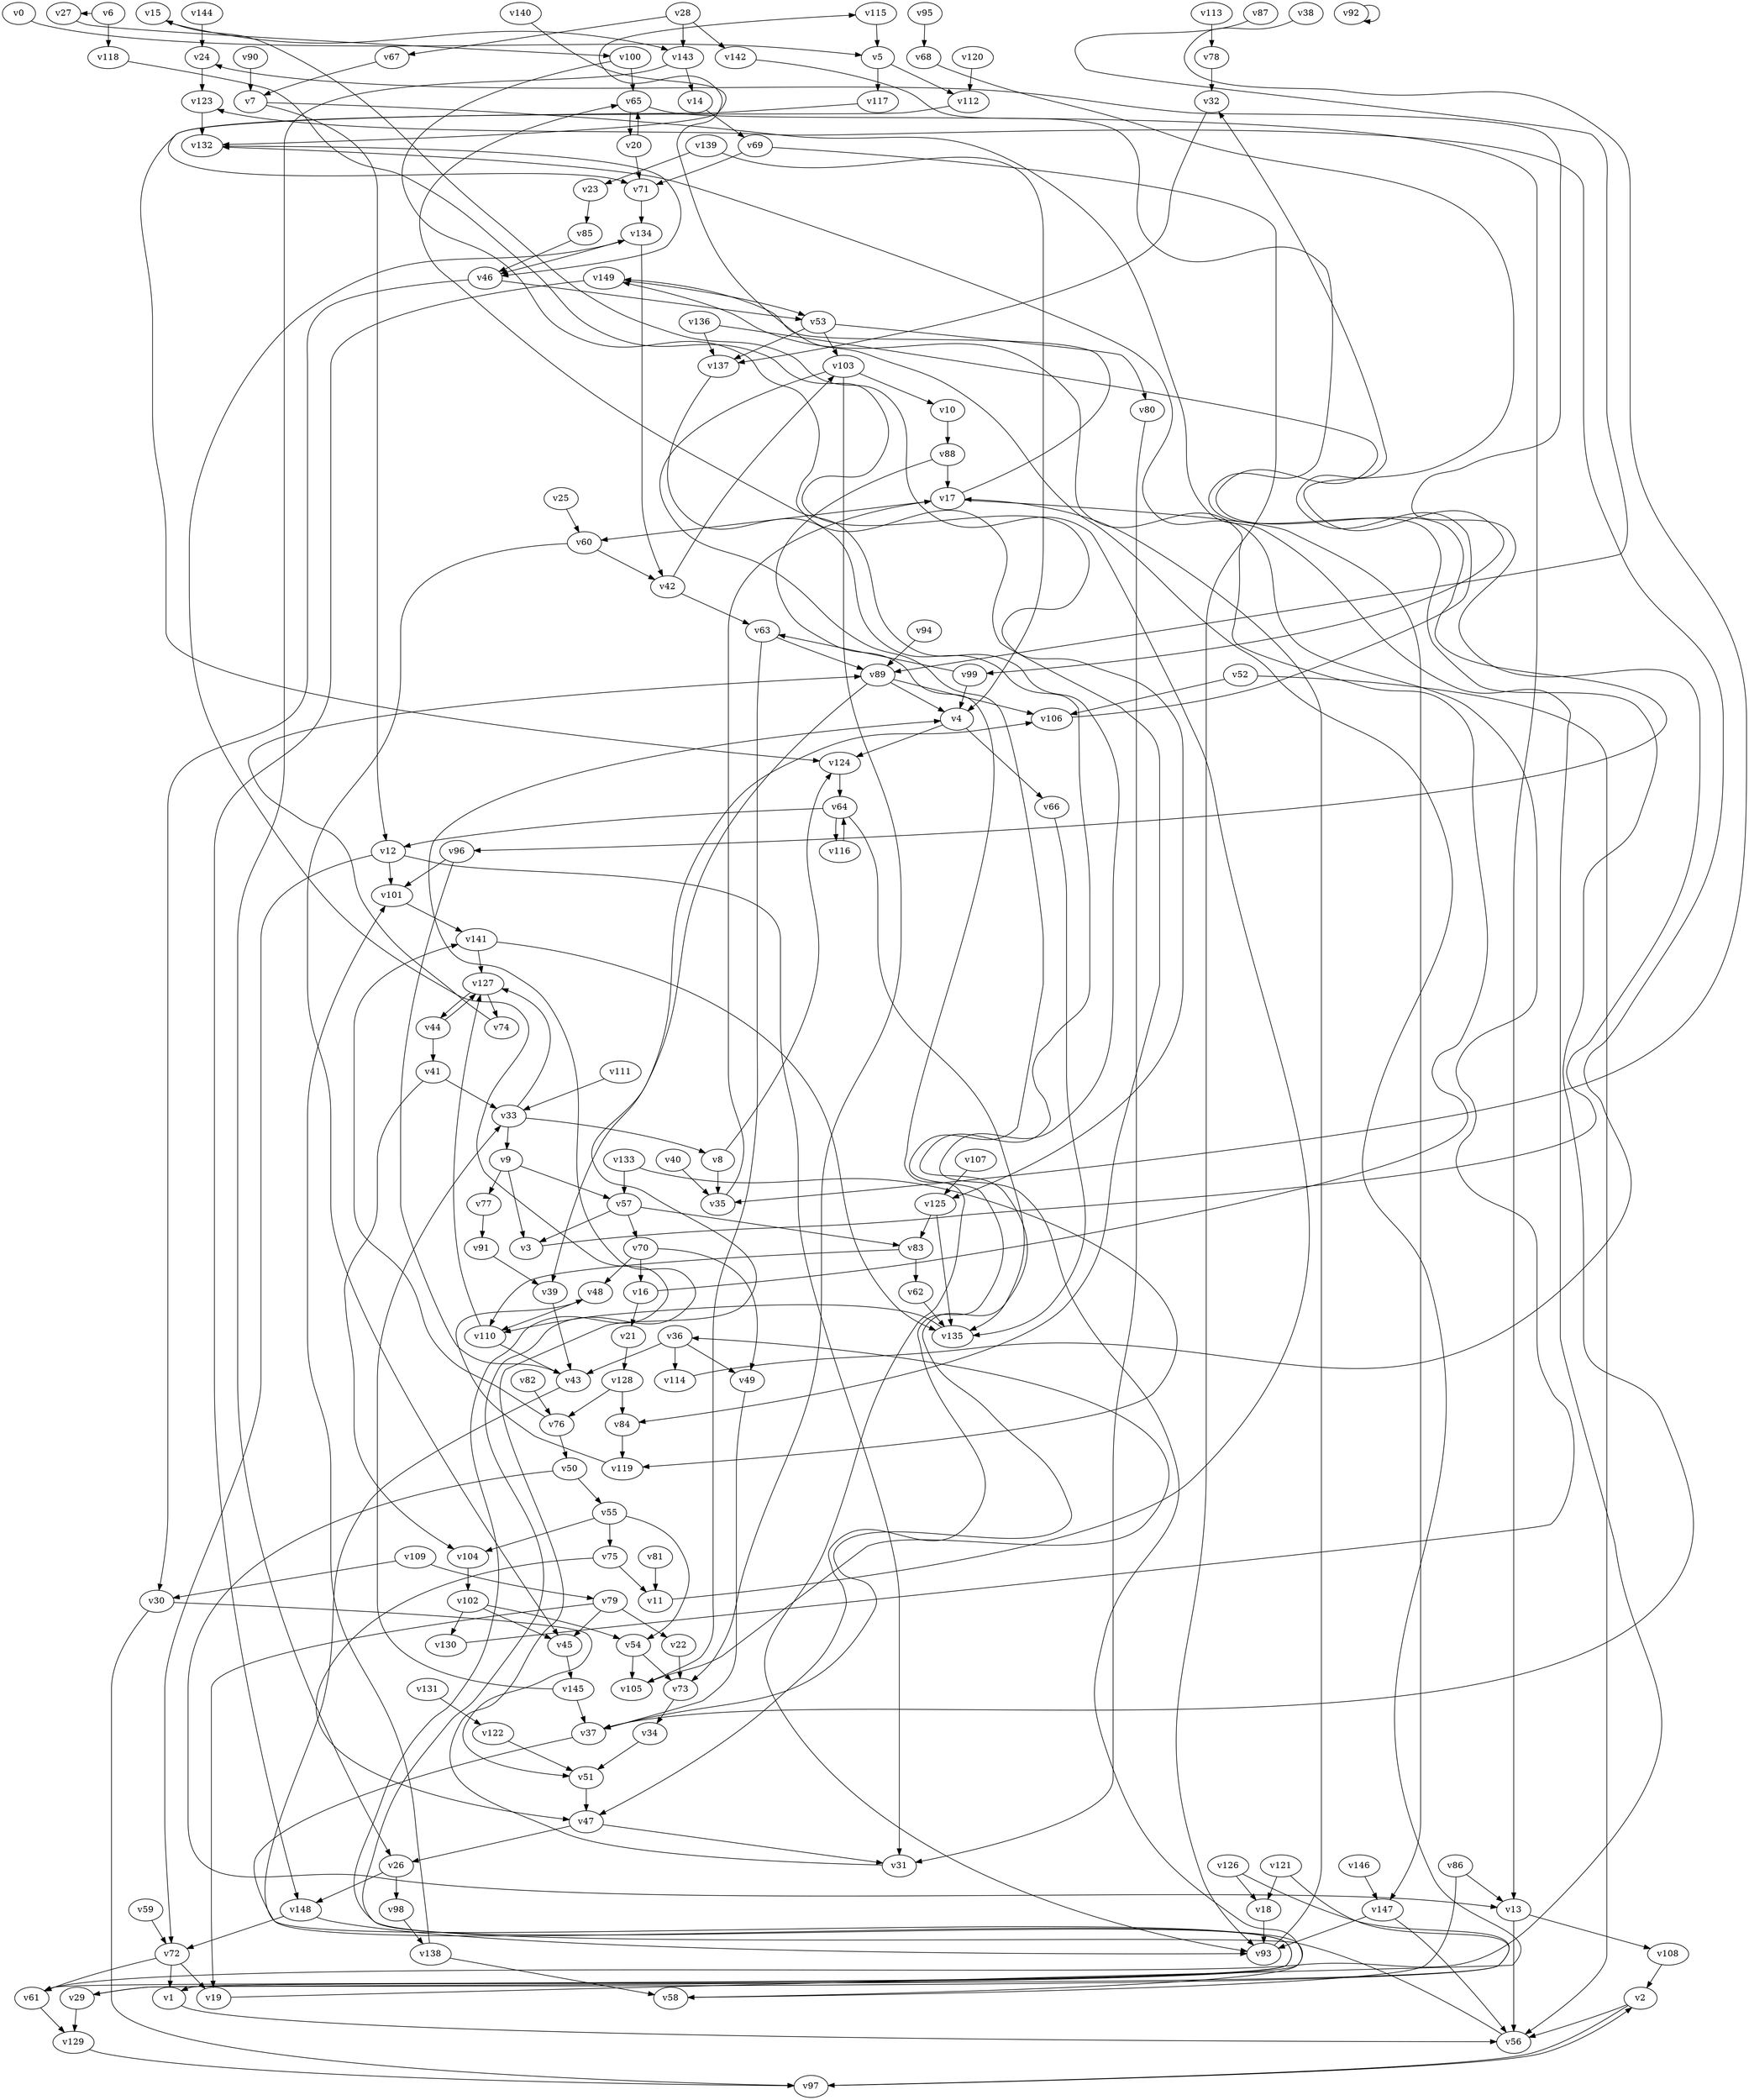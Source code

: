 // Benchmark game 222 - 150 vertices
// time_bound: 66
// targets: v0
digraph G {
    v0 [name="v0", player=1, target=1];
    v1 [name="v1", player=0];
    v2 [name="v2", player=1];
    v3 [name="v3", player=1];
    v4 [name="v4", player=1];
    v5 [name="v5", player=0];
    v6 [name="v6", player=0];
    v7 [name="v7", player=0];
    v8 [name="v8", player=1];
    v9 [name="v9", player=0];
    v10 [name="v10", player=1];
    v11 [name="v11", player=0];
    v12 [name="v12", player=0];
    v13 [name="v13", player=0];
    v14 [name="v14", player=0];
    v15 [name="v15", player=0];
    v16 [name="v16", player=1];
    v17 [name="v17", player=1];
    v18 [name="v18", player=1];
    v19 [name="v19", player=0];
    v20 [name="v20", player=1];
    v21 [name="v21", player=1];
    v22 [name="v22", player=1];
    v23 [name="v23", player=1];
    v24 [name="v24", player=0];
    v25 [name="v25", player=1];
    v26 [name="v26", player=1];
    v27 [name="v27", player=0];
    v28 [name="v28", player=1];
    v29 [name="v29", player=1];
    v30 [name="v30", player=1];
    v31 [name="v31", player=1];
    v32 [name="v32", player=1];
    v33 [name="v33", player=0];
    v34 [name="v34", player=1];
    v35 [name="v35", player=0];
    v36 [name="v36", player=1];
    v37 [name="v37", player=0];
    v38 [name="v38", player=1];
    v39 [name="v39", player=1];
    v40 [name="v40", player=0];
    v41 [name="v41", player=1];
    v42 [name="v42", player=1];
    v43 [name="v43", player=1];
    v44 [name="v44", player=1];
    v45 [name="v45", player=0];
    v46 [name="v46", player=1];
    v47 [name="v47", player=1];
    v48 [name="v48", player=0];
    v49 [name="v49", player=0];
    v50 [name="v50", player=0];
    v51 [name="v51", player=0];
    v52 [name="v52", player=1];
    v53 [name="v53", player=0];
    v54 [name="v54", player=1];
    v55 [name="v55", player=0];
    v56 [name="v56", player=1];
    v57 [name="v57", player=0];
    v58 [name="v58", player=1];
    v59 [name="v59", player=1];
    v60 [name="v60", player=1];
    v61 [name="v61", player=1];
    v62 [name="v62", player=1];
    v63 [name="v63", player=0];
    v64 [name="v64", player=0];
    v65 [name="v65", player=1];
    v66 [name="v66", player=1];
    v67 [name="v67", player=0];
    v68 [name="v68", player=0];
    v69 [name="v69", player=0];
    v70 [name="v70", player=0];
    v71 [name="v71", player=1];
    v72 [name="v72", player=1];
    v73 [name="v73", player=1];
    v74 [name="v74", player=0];
    v75 [name="v75", player=1];
    v76 [name="v76", player=1];
    v77 [name="v77", player=0];
    v78 [name="v78", player=1];
    v79 [name="v79", player=0];
    v80 [name="v80", player=1];
    v81 [name="v81", player=1];
    v82 [name="v82", player=0];
    v83 [name="v83", player=1];
    v84 [name="v84", player=0];
    v85 [name="v85", player=0];
    v86 [name="v86", player=1];
    v87 [name="v87", player=1];
    v88 [name="v88", player=1];
    v89 [name="v89", player=0];
    v90 [name="v90", player=0];
    v91 [name="v91", player=1];
    v92 [name="v92", player=0];
    v93 [name="v93", player=0];
    v94 [name="v94", player=0];
    v95 [name="v95", player=1];
    v96 [name="v96", player=1];
    v97 [name="v97", player=0];
    v98 [name="v98", player=0];
    v99 [name="v99", player=1];
    v100 [name="v100", player=0];
    v101 [name="v101", player=0];
    v102 [name="v102", player=0];
    v103 [name="v103", player=0];
    v104 [name="v104", player=1];
    v105 [name="v105", player=1];
    v106 [name="v106", player=1];
    v107 [name="v107", player=1];
    v108 [name="v108", player=1];
    v109 [name="v109", player=0];
    v110 [name="v110", player=1];
    v111 [name="v111", player=0];
    v112 [name="v112", player=0];
    v113 [name="v113", player=1];
    v114 [name="v114", player=1];
    v115 [name="v115", player=0];
    v116 [name="v116", player=0];
    v117 [name="v117", player=1];
    v118 [name="v118", player=1];
    v119 [name="v119", player=1];
    v120 [name="v120", player=0];
    v121 [name="v121", player=0];
    v122 [name="v122", player=1];
    v123 [name="v123", player=0];
    v124 [name="v124", player=1];
    v125 [name="v125", player=1];
    v126 [name="v126", player=1];
    v127 [name="v127", player=1];
    v128 [name="v128", player=1];
    v129 [name="v129", player=0];
    v130 [name="v130", player=1];
    v131 [name="v131", player=0];
    v132 [name="v132", player=1];
    v133 [name="v133", player=0];
    v134 [name="v134", player=1];
    v135 [name="v135", player=1];
    v136 [name="v136", player=1];
    v137 [name="v137", player=0];
    v138 [name="v138", player=1];
    v139 [name="v139", player=1];
    v140 [name="v140", player=1];
    v141 [name="v141", player=0];
    v142 [name="v142", player=0];
    v143 [name="v143", player=1];
    v144 [name="v144", player=1];
    v145 [name="v145", player=1];
    v146 [name="v146", player=1];
    v147 [name="v147", player=0];
    v148 [name="v148", player=0];
    v149 [name="v149", player=0];

    v0 -> v5 [constraint="t < 7"];
    v1 -> v56;
    v2 -> v97;
    v3 -> v24 [constraint="t >= 5"];
    v4 -> v66;
    v5 -> v117;
    v6 -> v27 [constraint="t < 13"];
    v7 -> v61 [constraint="t >= 4"];
    v8 -> v124;
    v9 -> v77;
    v10 -> v88;
    v11 -> v15 [constraint="t >= 1"];
    v12 -> v72;
    v13 -> v56;
    v14 -> v69;
    v15 -> v143 [constraint="t >= 4"];
    v16 -> v149 [constraint="t mod 2 == 1"];
    v17 -> v149 [constraint="t mod 2 == 1"];
    v18 -> v93;
    v19 -> v115 [constraint="t < 10"];
    v20 -> v71;
    v21 -> v128;
    v22 -> v73;
    v23 -> v85;
    v24 -> v123;
    v25 -> v60;
    v26 -> v148;
    v27 -> v100 [constraint="t < 9"];
    v28 -> v143;
    v29 -> v65 [constraint="t mod 3 == 0"];
    v30 -> v51 [constraint="t < 10"];
    v31 -> v106 [constraint="t < 9"];
    v32 -> v137 [constraint="t >= 3"];
    v33 -> v9;
    v34 -> v51;
    v35 -> v17;
    v36 -> v49;
    v37 -> v1 [constraint="t < 15"];
    v38 -> v35 [constraint="t mod 5 == 0"];
    v39 -> v43;
    v40 -> v35;
    v41 -> v33;
    v42 -> v103;
    v43 -> v61 [constraint="t < 10"];
    v44 -> v41;
    v45 -> v145;
    v46 -> v53;
    v47 -> v26;
    v48 -> v110;
    v49 -> v37;
    v50 -> v13 [constraint="t >= 5"];
    v51 -> v47;
    v52 -> v56;
    v53 -> v137;
    v54 -> v105;
    v55 -> v54;
    v56 -> v134 [constraint="t < 6"];
    v57 -> v3;
    v58 -> v4 [constraint="t < 13"];
    v59 -> v72;
    v60 -> v45;
    v61 -> v129;
    v62 -> v135;
    v63 -> v89;
    v64 -> v135;
    v65 -> v20;
    v66 -> v135;
    v67 -> v7;
    v68 -> v99 [constraint="t mod 2 == 0"];
    v69 -> v93;
    v70 -> v16;
    v71 -> v134;
    v72 -> v1;
    v73 -> v34;
    v74 -> v89 [constraint="t mod 3 == 2"];
    v75 -> v47 [constraint="t >= 2"];
    v76 -> v141;
    v77 -> v91;
    v78 -> v32;
    v79 -> v19;
    v80 -> v31;
    v81 -> v11;
    v82 -> v76;
    v83 -> v110 [constraint="t >= 5"];
    v84 -> v119;
    v85 -> v46;
    v86 -> v13;
    v87 -> v89 [constraint="t < 7"];
    v88 -> v93 [constraint="t >= 3"];
    v89 -> v39;
    v90 -> v7;
    v91 -> v39;
    v92 -> v92;
    v93 -> v17;
    v94 -> v89;
    v95 -> v68;
    v96 -> v43;
    v97 -> v2;
    v98 -> v138;
    v99 -> v63 [constraint="t >= 2"];
    v100 -> v84 [constraint="t < 5"];
    v101 -> v141;
    v102 -> v130;
    v103 -> v47 [constraint="t >= 3"];
    v104 -> v102;
    v105 -> v36 [constraint="t mod 4 == 0"];
    v106 -> v32 [constraint="t < 7"];
    v107 -> v125;
    v108 -> v2;
    v109 -> v79;
    v110 -> v43;
    v111 -> v33;
    v112 -> v124 [constraint="t mod 5 == 4"];
    v113 -> v78;
    v114 -> v123 [constraint="t >= 4"];
    v115 -> v5;
    v116 -> v64;
    v117 -> v71 [constraint="t < 15"];
    v118 -> v125 [constraint="t >= 1"];
    v119 -> v48 [constraint="t >= 5"];
    v120 -> v112;
    v121 -> v1 [constraint="t < 9"];
    v122 -> v51;
    v123 -> v132;
    v124 -> v64;
    v125 -> v135;
    v126 -> v29 [constraint="t >= 3"];
    v127 -> v44;
    v128 -> v84;
    v129 -> v97;
    v130 -> v132 [constraint="t mod 5 == 1"];
    v131 -> v122;
    v132 -> v46 [constraint="t < 11"];
    v133 -> v119 [constraint="t < 9"];
    v134 -> v42;
    v135 -> v110 [constraint="t >= 3"];
    v136 -> v96 [constraint="t < 14"];
    v137 -> v37 [constraint="t mod 4 == 0"];
    v138 -> v101;
    v139 -> v23;
    v140 -> v132 [constraint="t >= 1"];
    v141 -> v135;
    v142 -> v37 [constraint="t mod 3 == 2"];
    v143 -> v26;
    v144 -> v24;
    v145 -> v37;
    v146 -> v147;
    v147 -> v93;
    v148 -> v72;
    v149 -> v53;
    v70 -> v49;
    v2 -> v56;
    v143 -> v14;
    v139 -> v4;
    v88 -> v17;
    v46 -> v30;
    v102 -> v54;
    v86 -> v58;
    v57 -> v70;
    v44 -> v127;
    v26 -> v98;
    v141 -> v127;
    v17 -> v60;
    v17 -> v147;
    v109 -> v30;
    v148 -> v93;
    v8 -> v35;
    v57 -> v83;
    v72 -> v19;
    v28 -> v67;
    v53 -> v103;
    v4 -> v124;
    v50 -> v55;
    v9 -> v3;
    v89 -> v106;
    v13 -> v108;
    v102 -> v45;
    v121 -> v18;
    v99 -> v4;
    v89 -> v4;
    v145 -> v33;
    v33 -> v8;
    v136 -> v137;
    v36 -> v114;
    v147 -> v56;
    v75 -> v11;
    v6 -> v118;
    v9 -> v57;
    v126 -> v18;
    v63 -> v105;
    v110 -> v127;
    v12 -> v31;
    v133 -> v57;
    v30 -> v97;
    v100 -> v65;
    v103 -> v10;
    v79 -> v45;
    v52 -> v106;
    v16 -> v21;
    v33 -> v127;
    v79 -> v22;
    v28 -> v142;
    v96 -> v101;
    v69 -> v71;
    v76 -> v50;
    v65 -> v13;
    v128 -> v76;
    v29 -> v129;
    v55 -> v75;
    v5 -> v112;
    v64 -> v12;
    v41 -> v104;
    v54 -> v73;
    v12 -> v101;
    v60 -> v42;
    v138 -> v58;
    v53 -> v80;
    v20 -> v65;
    v149 -> v148;
    v127 -> v74;
    v103 -> v73;
    v47 -> v31;
    v134 -> v46;
    v64 -> v116;
    v36 -> v43;
    v42 -> v63;
    v72 -> v61;
    v125 -> v83;
    v83 -> v62;
    v70 -> v48;
    v55 -> v104;
    v7 -> v12;
}
